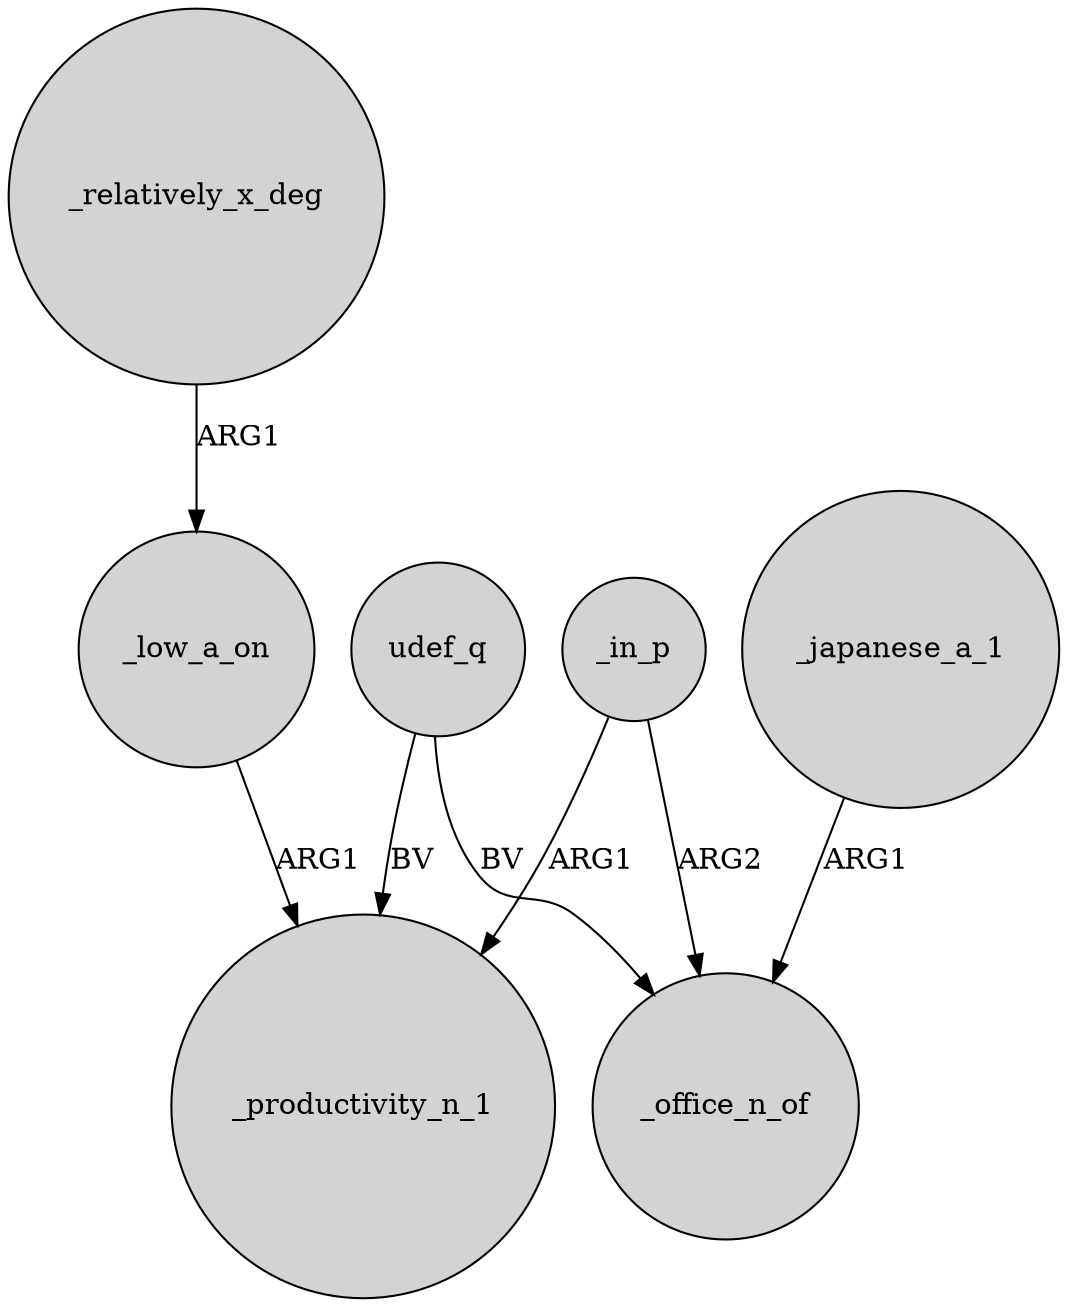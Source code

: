digraph {
	node [shape=circle style=filled]
	udef_q -> _productivity_n_1 [label=BV]
	udef_q -> _office_n_of [label=BV]
	_relatively_x_deg -> _low_a_on [label=ARG1]
	_japanese_a_1 -> _office_n_of [label=ARG1]
	_low_a_on -> _productivity_n_1 [label=ARG1]
	_in_p -> _productivity_n_1 [label=ARG1]
	_in_p -> _office_n_of [label=ARG2]
}
